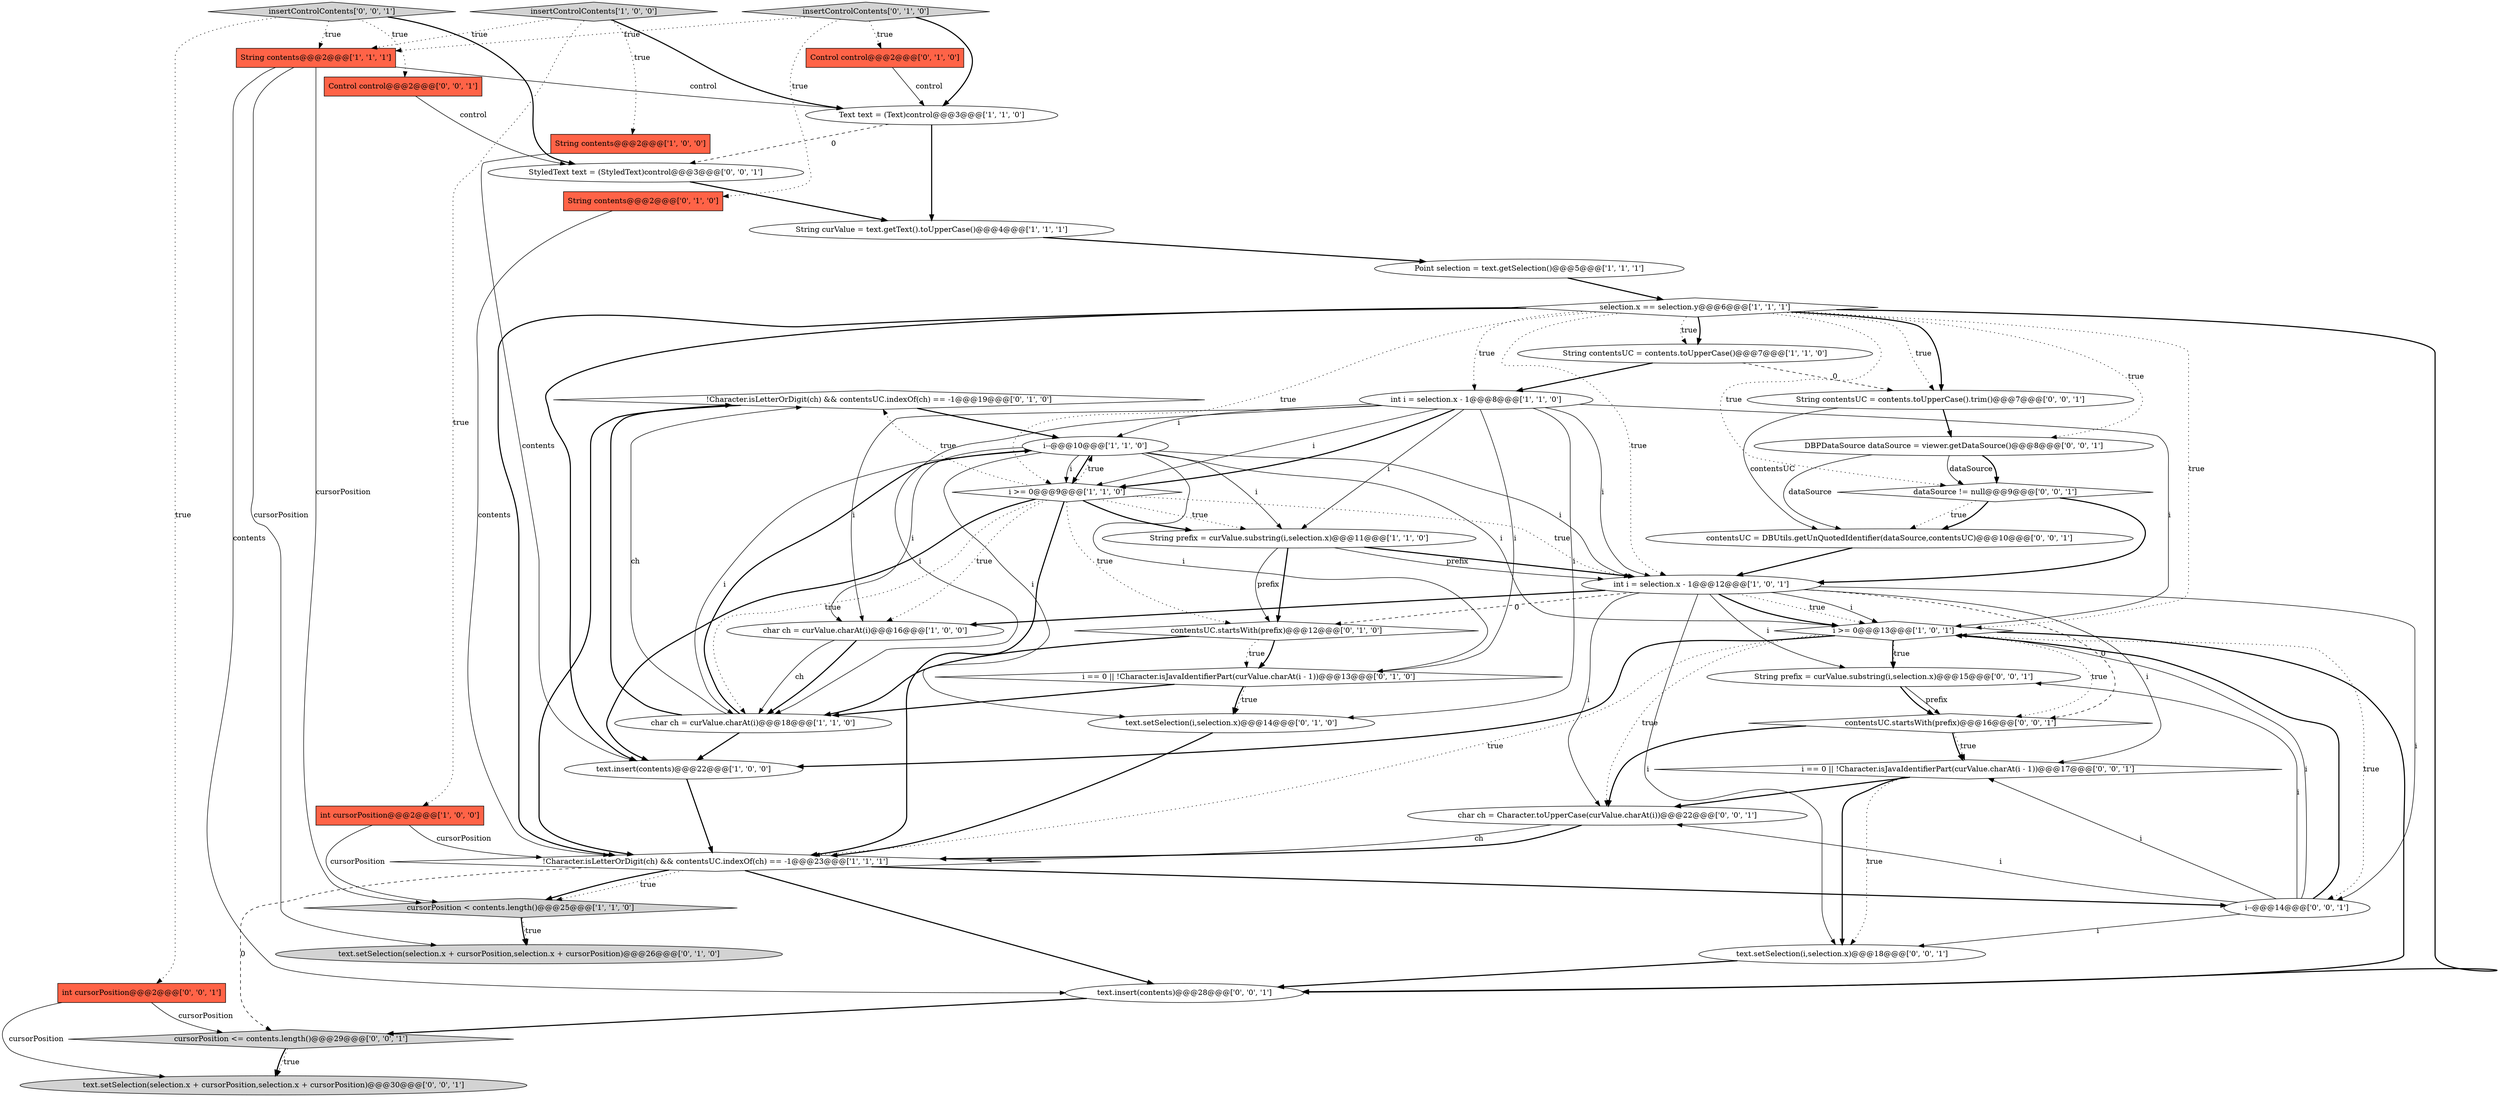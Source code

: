 digraph {
23 [style = filled, label = "!Character.isLetterOrDigit(ch) && contentsUC.indexOf(ch) == -1@@@19@@@['0', '1', '0']", fillcolor = white, shape = diamond image = "AAA0AAABBB2BBB"];
4 [style = filled, label = "insertControlContents['1', '0', '0']", fillcolor = lightgray, shape = diamond image = "AAA0AAABBB1BBB"];
31 [style = filled, label = "Control control@@@2@@@['0', '0', '1']", fillcolor = tomato, shape = box image = "AAA0AAABBB3BBB"];
9 [style = filled, label = "i--@@@10@@@['1', '1', '0']", fillcolor = white, shape = ellipse image = "AAA0AAABBB1BBB"];
36 [style = filled, label = "String prefix = curValue.substring(i,selection.x)@@@15@@@['0', '0', '1']", fillcolor = white, shape = ellipse image = "AAA0AAABBB3BBB"];
39 [style = filled, label = "insertControlContents['0', '0', '1']", fillcolor = lightgray, shape = diamond image = "AAA0AAABBB3BBB"];
1 [style = filled, label = "String contents@@@2@@@['1', '0', '0']", fillcolor = tomato, shape = box image = "AAA0AAABBB1BBB"];
38 [style = filled, label = "i == 0 || !Character.isJavaIdentifierPart(curValue.charAt(i - 1))@@@17@@@['0', '0', '1']", fillcolor = white, shape = diamond image = "AAA0AAABBB3BBB"];
41 [style = filled, label = "String contentsUC = contents.toUpperCase().trim()@@@7@@@['0', '0', '1']", fillcolor = white, shape = ellipse image = "AAA0AAABBB3BBB"];
17 [style = filled, label = "i >= 0@@@13@@@['1', '0', '1']", fillcolor = white, shape = diamond image = "AAA0AAABBB1BBB"];
32 [style = filled, label = "i--@@@14@@@['0', '0', '1']", fillcolor = white, shape = ellipse image = "AAA0AAABBB3BBB"];
30 [style = filled, label = "text.insert(contents)@@@28@@@['0', '0', '1']", fillcolor = white, shape = ellipse image = "AAA0AAABBB3BBB"];
44 [style = filled, label = "text.setSelection(i,selection.x)@@@18@@@['0', '0', '1']", fillcolor = white, shape = ellipse image = "AAA0AAABBB3BBB"];
7 [style = filled, label = "char ch = curValue.charAt(i)@@@18@@@['1', '1', '0']", fillcolor = white, shape = ellipse image = "AAA0AAABBB1BBB"];
15 [style = filled, label = "String contents@@@2@@@['1', '1', '1']", fillcolor = tomato, shape = box image = "AAA0AAABBB1BBB"];
25 [style = filled, label = "Control control@@@2@@@['0', '1', '0']", fillcolor = tomato, shape = box image = "AAA0AAABBB2BBB"];
28 [style = filled, label = "char ch = Character.toUpperCase(curValue.charAt(i))@@@22@@@['0', '0', '1']", fillcolor = white, shape = ellipse image = "AAA0AAABBB3BBB"];
10 [style = filled, label = "i >= 0@@@9@@@['1', '1', '0']", fillcolor = white, shape = diamond image = "AAA0AAABBB1BBB"];
22 [style = filled, label = "String contents@@@2@@@['0', '1', '0']", fillcolor = tomato, shape = box image = "AAA0AAABBB2BBB"];
20 [style = filled, label = "i == 0 || !Character.isJavaIdentifierPart(curValue.charAt(i - 1))@@@13@@@['0', '1', '0']", fillcolor = white, shape = diamond image = "AAA1AAABBB2BBB"];
2 [style = filled, label = "String curValue = text.getText().toUpperCase()@@@4@@@['1', '1', '1']", fillcolor = white, shape = ellipse image = "AAA0AAABBB1BBB"];
8 [style = filled, label = "int i = selection.x - 1@@@8@@@['1', '1', '0']", fillcolor = white, shape = ellipse image = "AAA0AAABBB1BBB"];
33 [style = filled, label = "cursorPosition <= contents.length()@@@29@@@['0', '0', '1']", fillcolor = lightgray, shape = diamond image = "AAA0AAABBB3BBB"];
29 [style = filled, label = "dataSource != null@@@9@@@['0', '0', '1']", fillcolor = white, shape = diamond image = "AAA0AAABBB3BBB"];
35 [style = filled, label = "DBPDataSource dataSource = viewer.getDataSource()@@@8@@@['0', '0', '1']", fillcolor = white, shape = ellipse image = "AAA0AAABBB3BBB"];
42 [style = filled, label = "contentsUC = DBUtils.getUnQuotedIdentifier(dataSource,contentsUC)@@@10@@@['0', '0', '1']", fillcolor = white, shape = ellipse image = "AAA0AAABBB3BBB"];
43 [style = filled, label = "contentsUC.startsWith(prefix)@@@16@@@['0', '0', '1']", fillcolor = white, shape = diamond image = "AAA0AAABBB3BBB"];
12 [style = filled, label = "!Character.isLetterOrDigit(ch) && contentsUC.indexOf(ch) == -1@@@23@@@['1', '1', '1']", fillcolor = white, shape = diamond image = "AAA0AAABBB1BBB"];
11 [style = filled, label = "text.insert(contents)@@@22@@@['1', '0', '0']", fillcolor = white, shape = ellipse image = "AAA0AAABBB1BBB"];
16 [style = filled, label = "String contentsUC = contents.toUpperCase()@@@7@@@['1', '1', '0']", fillcolor = white, shape = ellipse image = "AAA0AAABBB1BBB"];
27 [style = filled, label = "contentsUC.startsWith(prefix)@@@12@@@['0', '1', '0']", fillcolor = white, shape = diamond image = "AAA1AAABBB2BBB"];
34 [style = filled, label = "text.setSelection(selection.x + cursorPosition,selection.x + cursorPosition)@@@30@@@['0', '0', '1']", fillcolor = lightgray, shape = ellipse image = "AAA0AAABBB3BBB"];
21 [style = filled, label = "text.setSelection(selection.x + cursorPosition,selection.x + cursorPosition)@@@26@@@['0', '1', '0']", fillcolor = lightgray, shape = ellipse image = "AAA0AAABBB2BBB"];
19 [style = filled, label = "cursorPosition < contents.length()@@@25@@@['1', '1', '0']", fillcolor = lightgray, shape = diamond image = "AAA0AAABBB1BBB"];
26 [style = filled, label = "insertControlContents['0', '1', '0']", fillcolor = lightgray, shape = diamond image = "AAA0AAABBB2BBB"];
5 [style = filled, label = "int i = selection.x - 1@@@12@@@['1', '0', '1']", fillcolor = white, shape = ellipse image = "AAA0AAABBB1BBB"];
3 [style = filled, label = "Text text = (Text)control@@@3@@@['1', '1', '0']", fillcolor = white, shape = ellipse image = "AAA0AAABBB1BBB"];
40 [style = filled, label = "StyledText text = (StyledText)control@@@3@@@['0', '0', '1']", fillcolor = white, shape = ellipse image = "AAA0AAABBB3BBB"];
6 [style = filled, label = "char ch = curValue.charAt(i)@@@16@@@['1', '0', '0']", fillcolor = white, shape = ellipse image = "AAA0AAABBB1BBB"];
18 [style = filled, label = "selection.x == selection.y@@@6@@@['1', '1', '1']", fillcolor = white, shape = diamond image = "AAA0AAABBB1BBB"];
0 [style = filled, label = "int cursorPosition@@@2@@@['1', '0', '0']", fillcolor = tomato, shape = box image = "AAA0AAABBB1BBB"];
13 [style = filled, label = "Point selection = text.getSelection()@@@5@@@['1', '1', '1']", fillcolor = white, shape = ellipse image = "AAA0AAABBB1BBB"];
14 [style = filled, label = "String prefix = curValue.substring(i,selection.x)@@@11@@@['1', '1', '0']", fillcolor = white, shape = ellipse image = "AAA0AAABBB1BBB"];
37 [style = filled, label = "int cursorPosition@@@2@@@['0', '0', '1']", fillcolor = tomato, shape = box image = "AAA0AAABBB3BBB"];
24 [style = filled, label = "text.setSelection(i,selection.x)@@@14@@@['0', '1', '0']", fillcolor = white, shape = ellipse image = "AAA0AAABBB2BBB"];
19->21 [style = dotted, label="true"];
26->15 [style = dotted, label="true"];
7->23 [style = bold, label=""];
8->14 [style = solid, label="i"];
23->9 [style = bold, label=""];
17->43 [style = dotted, label="true"];
6->7 [style = solid, label="ch"];
9->24 [style = solid, label="i"];
32->17 [style = solid, label="i"];
11->12 [style = bold, label=""];
20->7 [style = bold, label=""];
27->7 [style = bold, label=""];
5->32 [style = solid, label="i"];
5->43 [style = dashed, label="0"];
15->21 [style = solid, label="cursorPosition"];
33->34 [style = bold, label=""];
43->28 [style = bold, label=""];
17->28 [style = dotted, label="true"];
10->11 [style = bold, label=""];
41->35 [style = bold, label=""];
10->7 [style = dotted, label="true"];
7->11 [style = bold, label=""];
4->0 [style = dotted, label="true"];
12->30 [style = bold, label=""];
10->27 [style = dotted, label="true"];
5->17 [style = bold, label=""];
12->32 [style = bold, label=""];
18->41 [style = bold, label=""];
44->30 [style = bold, label=""];
25->3 [style = solid, label="control"];
18->10 [style = dotted, label="true"];
10->6 [style = dotted, label="true"];
40->2 [style = bold, label=""];
43->38 [style = dotted, label="true"];
17->36 [style = dotted, label="true"];
8->17 [style = solid, label="i"];
37->34 [style = solid, label="cursorPosition"];
32->28 [style = solid, label="i"];
4->3 [style = bold, label=""];
5->6 [style = bold, label=""];
14->5 [style = bold, label=""];
16->41 [style = dashed, label="0"];
38->28 [style = bold, label=""];
9->14 [style = solid, label="i"];
36->43 [style = solid, label="prefix"];
0->12 [style = solid, label="cursorPosition"];
7->9 [style = bold, label=""];
9->20 [style = solid, label="i"];
18->8 [style = dotted, label="true"];
16->8 [style = bold, label=""];
18->29 [style = dotted, label="true"];
1->11 [style = solid, label="contents"];
29->5 [style = bold, label=""];
20->24 [style = dotted, label="true"];
3->40 [style = dashed, label="0"];
31->40 [style = solid, label="control"];
5->38 [style = solid, label="i"];
41->42 [style = solid, label="contentsUC"];
9->6 [style = solid, label="i"];
32->36 [style = solid, label="i"];
27->20 [style = bold, label=""];
42->5 [style = bold, label=""];
18->41 [style = dotted, label="true"];
18->17 [style = dotted, label="true"];
8->10 [style = solid, label="i"];
38->44 [style = dotted, label="true"];
12->19 [style = bold, label=""];
17->11 [style = bold, label=""];
15->30 [style = solid, label="contents"];
10->23 [style = dotted, label="true"];
29->42 [style = dotted, label="true"];
7->23 [style = solid, label="ch"];
37->33 [style = solid, label="cursorPosition"];
0->19 [style = solid, label="cursorPosition"];
26->3 [style = bold, label=""];
9->5 [style = solid, label="i"];
39->15 [style = dotted, label="true"];
8->20 [style = solid, label="i"];
26->22 [style = dotted, label="true"];
18->30 [style = bold, label=""];
10->14 [style = bold, label=""];
9->10 [style = solid, label="i"];
8->10 [style = bold, label=""];
5->44 [style = solid, label="i"];
9->10 [style = bold, label=""];
12->33 [style = dashed, label="0"];
36->43 [style = bold, label=""];
15->19 [style = solid, label="cursorPosition"];
3->2 [style = bold, label=""];
8->24 [style = solid, label="i"];
2->13 [style = bold, label=""];
12->19 [style = dotted, label="true"];
18->35 [style = dotted, label="true"];
4->1 [style = dotted, label="true"];
14->5 [style = solid, label="prefix"];
5->28 [style = solid, label="i"];
35->42 [style = solid, label="dataSource"];
8->9 [style = solid, label="i"];
15->3 [style = solid, label="control"];
30->33 [style = bold, label=""];
17->36 [style = bold, label=""];
17->12 [style = dotted, label="true"];
38->44 [style = bold, label=""];
23->12 [style = bold, label=""];
18->16 [style = bold, label=""];
33->34 [style = dotted, label="true"];
20->24 [style = bold, label=""];
24->12 [style = bold, label=""];
9->7 [style = solid, label="i"];
5->36 [style = solid, label="i"];
17->30 [style = bold, label=""];
10->9 [style = dotted, label="true"];
18->11 [style = bold, label=""];
8->5 [style = solid, label="i"];
27->20 [style = dotted, label="true"];
14->27 [style = bold, label=""];
5->17 [style = dotted, label="true"];
9->17 [style = solid, label="i"];
29->42 [style = bold, label=""];
28->12 [style = bold, label=""];
32->38 [style = solid, label="i"];
35->29 [style = solid, label="dataSource"];
26->25 [style = dotted, label="true"];
18->5 [style = dotted, label="true"];
8->6 [style = solid, label="i"];
5->27 [style = dashed, label="0"];
17->32 [style = dotted, label="true"];
13->18 [style = bold, label=""];
28->12 [style = solid, label="ch"];
10->12 [style = bold, label=""];
18->16 [style = dotted, label="true"];
19->21 [style = bold, label=""];
4->15 [style = dotted, label="true"];
32->17 [style = bold, label=""];
32->44 [style = solid, label="i"];
14->27 [style = solid, label="prefix"];
39->37 [style = dotted, label="true"];
35->29 [style = bold, label=""];
39->40 [style = bold, label=""];
18->12 [style = bold, label=""];
22->12 [style = solid, label="contents"];
6->7 [style = bold, label=""];
39->31 [style = dotted, label="true"];
43->38 [style = bold, label=""];
10->14 [style = dotted, label="true"];
8->7 [style = solid, label="i"];
5->17 [style = solid, label="i"];
10->5 [style = dotted, label="true"];
}
